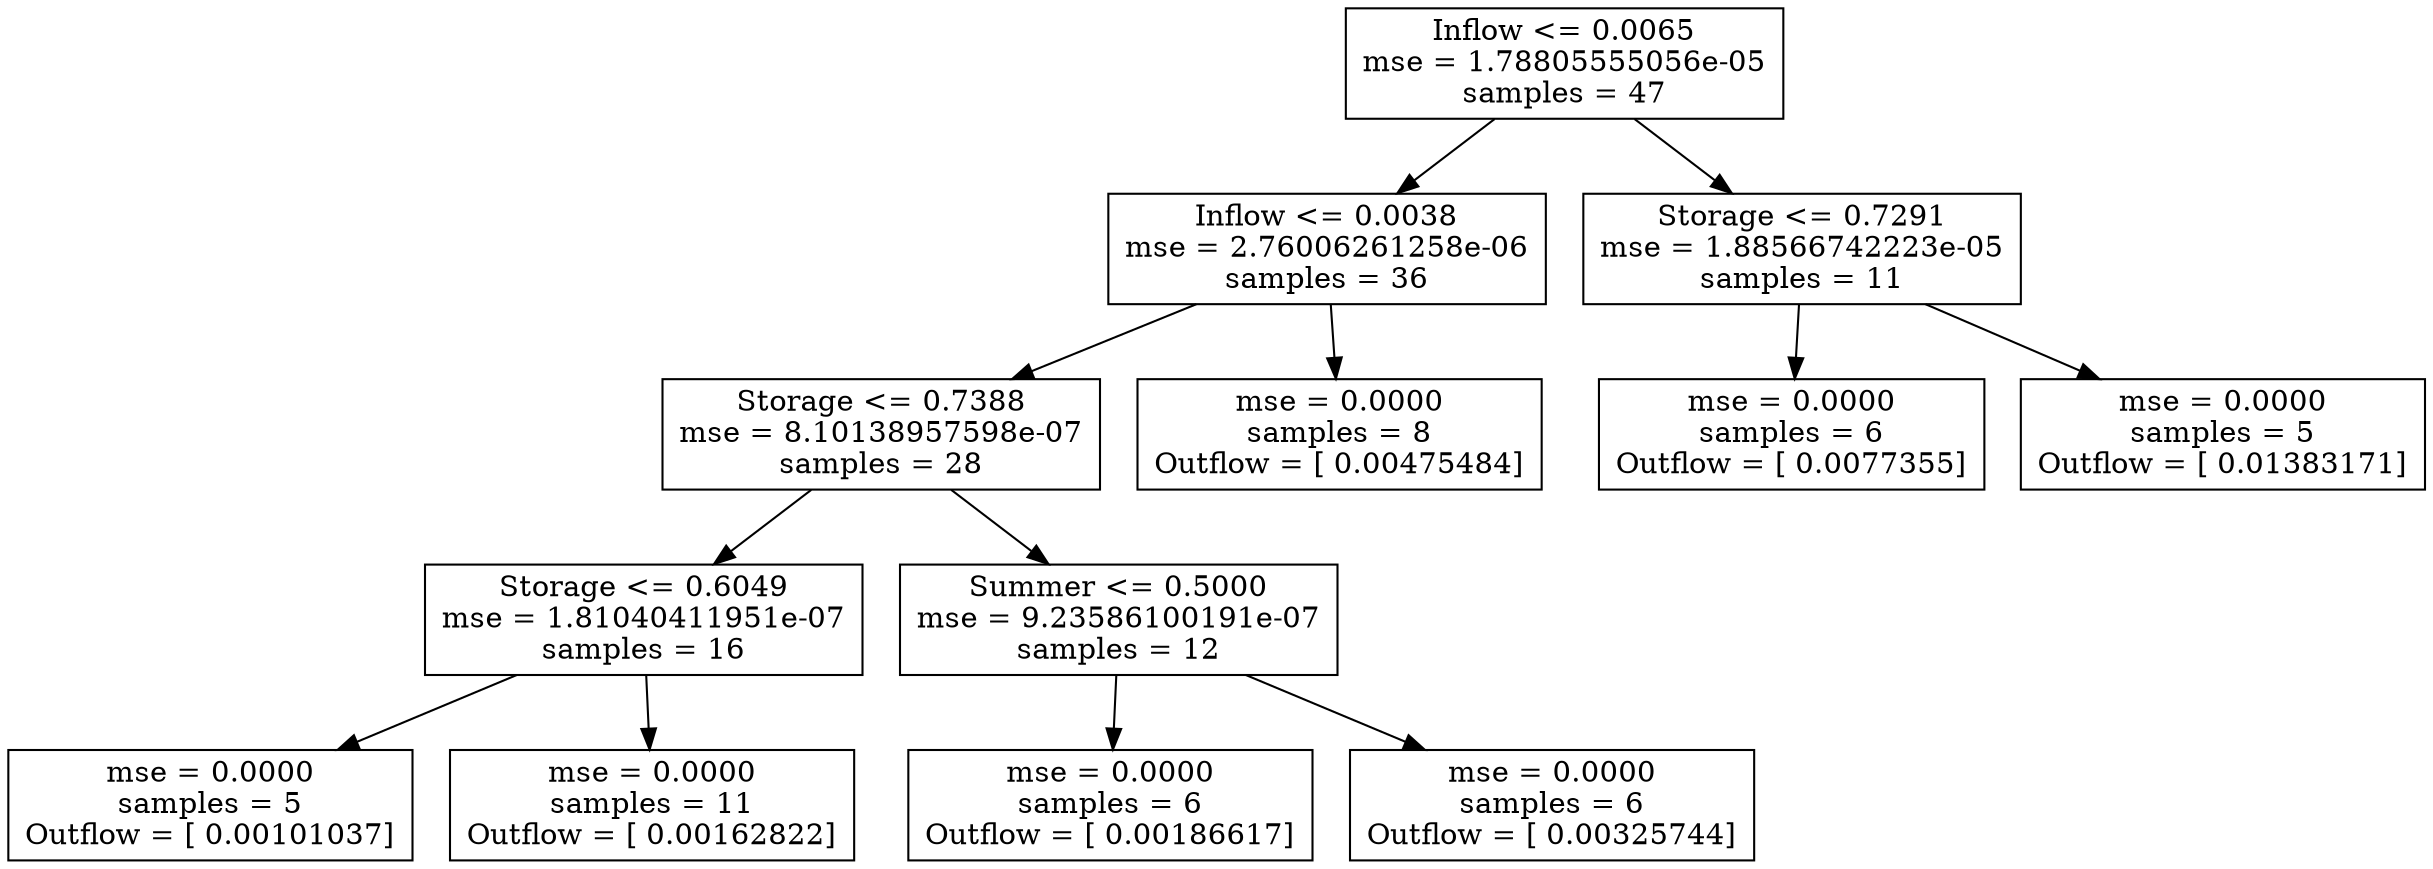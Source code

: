 digraph Tree {
0 [label="Inflow <= 0.0065\nmse = 1.78805555056e-05\nsamples = 47", shape="box"] ;
1 [label="Inflow <= 0.0038\nmse = 2.76006261258e-06\nsamples = 36", shape="box"] ;
0 -> 1 ;
2 [label="Storage <= 0.7388\nmse = 8.10138957598e-07\nsamples = 28", shape="box"] ;
1 -> 2 ;
3 [label="Storage <= 0.6049\nmse = 1.81040411951e-07\nsamples = 16", shape="box"] ;
2 -> 3 ;
4 [label="mse = 0.0000\nsamples = 5\nOutflow = [ 0.00101037]", shape="box"] ;
3 -> 4 ;
5 [label="mse = 0.0000\nsamples = 11\nOutflow = [ 0.00162822]", shape="box"] ;
3 -> 5 ;
6 [label="Summer <= 0.5000\nmse = 9.23586100191e-07\nsamples = 12", shape="box"] ;
2 -> 6 ;
7 [label="mse = 0.0000\nsamples = 6\nOutflow = [ 0.00186617]", shape="box"] ;
6 -> 7 ;
8 [label="mse = 0.0000\nsamples = 6\nOutflow = [ 0.00325744]", shape="box"] ;
6 -> 8 ;
9 [label="mse = 0.0000\nsamples = 8\nOutflow = [ 0.00475484]", shape="box"] ;
1 -> 9 ;
10 [label="Storage <= 0.7291\nmse = 1.88566742223e-05\nsamples = 11", shape="box"] ;
0 -> 10 ;
11 [label="mse = 0.0000\nsamples = 6\nOutflow = [ 0.0077355]", shape="box"] ;
10 -> 11 ;
12 [label="mse = 0.0000\nsamples = 5\nOutflow = [ 0.01383171]", shape="box"] ;
10 -> 12 ;
}